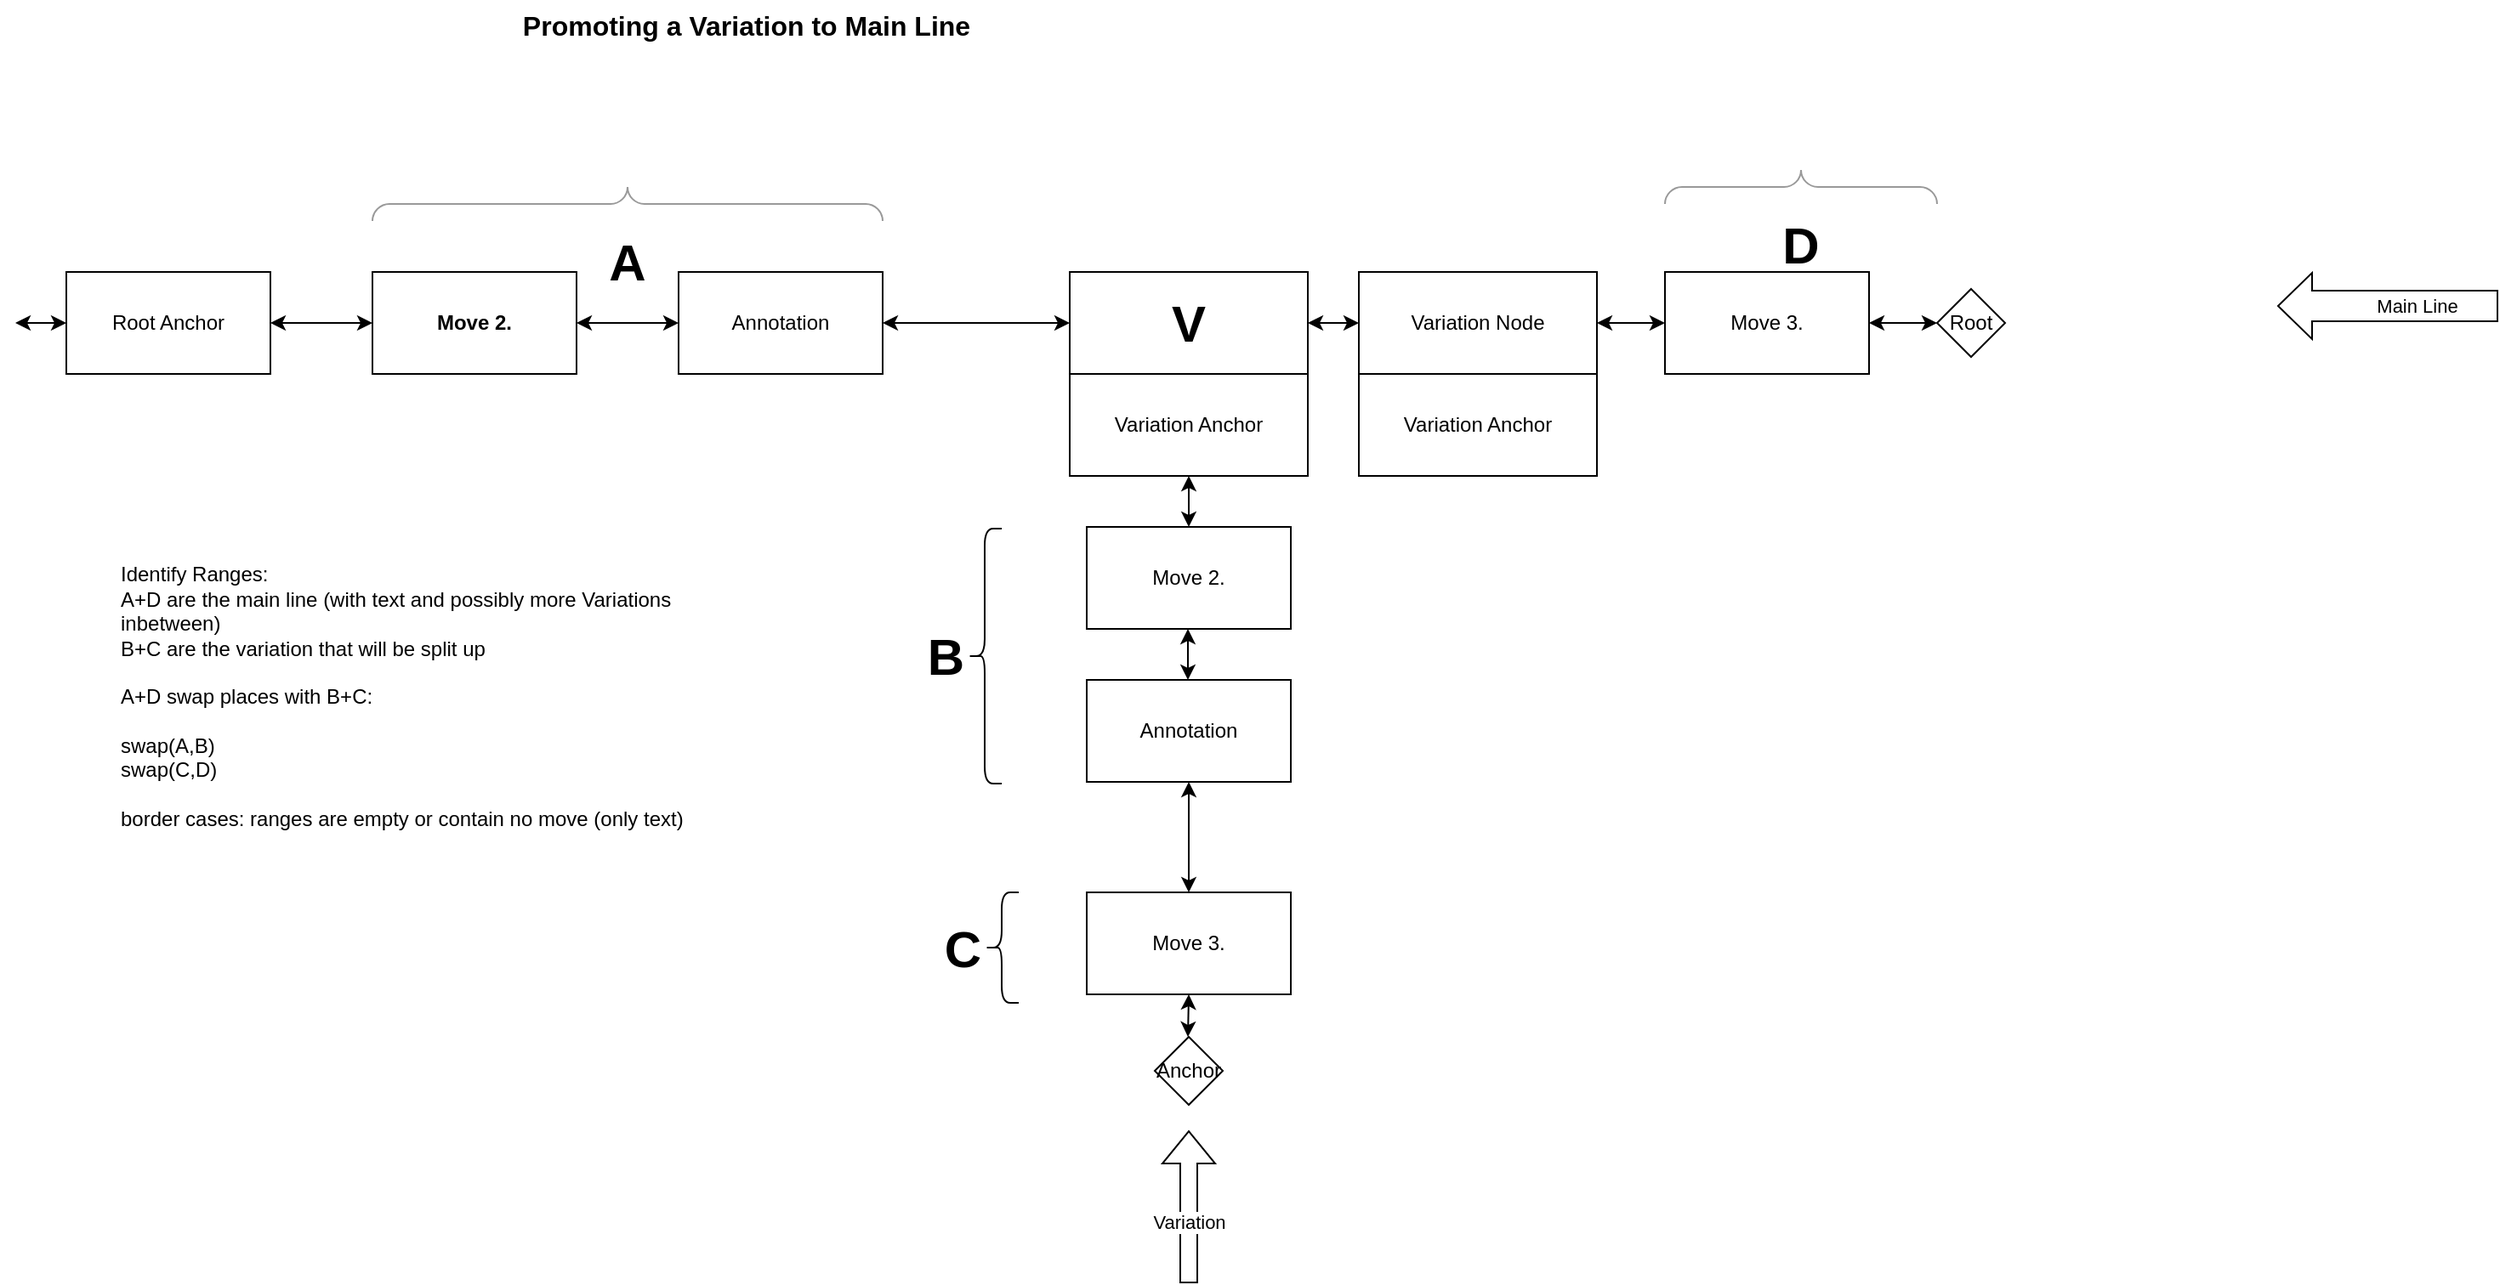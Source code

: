 <mxfile version="23.0.2" type="google">
  <diagram name="Seite-1" id="xy_HVixxUG6JfSMXjo8b">
    <mxGraphModel grid="1" page="1" gridSize="10" guides="1" tooltips="1" connect="1" arrows="1" fold="1" pageScale="1" pageWidth="827" pageHeight="1169" math="0" shadow="0">
      <root>
        <mxCell id="0" />
        <mxCell id="1" parent="0" />
        <mxCell id="PZGqk5hzGHYIfOMCjmDK-1" value="Root Anchor" style="rounded=0;whiteSpace=wrap;html=1;" vertex="1" parent="1">
          <mxGeometry x="40" y="80" width="120" height="60" as="geometry" />
        </mxCell>
        <mxCell id="PZGqk5hzGHYIfOMCjmDK-4" value="Annotation" style="rounded=0;whiteSpace=wrap;html=1;" vertex="1" parent="1">
          <mxGeometry x="400" y="80" width="120" height="60" as="geometry" />
        </mxCell>
        <mxCell id="PZGqk5hzGHYIfOMCjmDK-5" value="&lt;b&gt;Move 2.&lt;/b&gt;" style="rounded=0;whiteSpace=wrap;html=1;" vertex="1" parent="1">
          <mxGeometry x="220" y="80" width="120" height="60" as="geometry" />
        </mxCell>
        <mxCell id="PZGqk5hzGHYIfOMCjmDK-6" value="" style="endArrow=classic;startArrow=classic;html=1;rounded=0;" edge="1" parent="1" source="PZGqk5hzGHYIfOMCjmDK-1">
          <mxGeometry width="50" height="50" relative="1" as="geometry">
            <mxPoint x="160" y="160" as="sourcePoint" />
            <mxPoint x="220" y="110" as="targetPoint" />
          </mxGeometry>
        </mxCell>
        <mxCell id="PZGqk5hzGHYIfOMCjmDK-10" value="" style="endArrow=classic;startArrow=classic;html=1;rounded=0;" edge="1" parent="1" source="PZGqk5hzGHYIfOMCjmDK-5">
          <mxGeometry width="50" height="50" relative="1" as="geometry">
            <mxPoint x="510" y="110" as="sourcePoint" />
            <mxPoint x="400" y="110" as="targetPoint" />
          </mxGeometry>
        </mxCell>
        <mxCell id="PZGqk5hzGHYIfOMCjmDK-14" value="Move 3." style="rounded=0;whiteSpace=wrap;html=1;" vertex="1" parent="1">
          <mxGeometry x="980" y="80" width="120" height="60" as="geometry" />
        </mxCell>
        <mxCell id="PZGqk5hzGHYIfOMCjmDK-18" value="" style="endArrow=classic;startArrow=classic;html=1;rounded=0;entryX=0;entryY=0.5;entryDx=0;entryDy=0;exitX=1;exitY=0.5;exitDx=0;exitDy=0;" edge="1" parent="1" source="Xhl2oQds6ium_8sv50U5-20" target="PZGqk5hzGHYIfOMCjmDK-14">
          <mxGeometry width="50" height="50" relative="1" as="geometry">
            <mxPoint x="920" y="110" as="sourcePoint" />
            <mxPoint x="840" y="300" as="targetPoint" />
          </mxGeometry>
        </mxCell>
        <mxCell id="PZGqk5hzGHYIfOMCjmDK-22" value="Root" style="rhombus;whiteSpace=wrap;html=1;" vertex="1" parent="1">
          <mxGeometry x="1140" y="90" width="40" height="40" as="geometry" />
        </mxCell>
        <mxCell id="PZGqk5hzGHYIfOMCjmDK-49" value="Promoting a Variation to Main Line" style="text;html=1;strokeColor=none;fillColor=none;align=center;verticalAlign=middle;whiteSpace=wrap;rounded=0;fontStyle=1;fontSize=16;" vertex="1" parent="1">
          <mxGeometry x="280" y="-80" width="320" height="30" as="geometry" />
        </mxCell>
        <mxCell id="PZGqk5hzGHYIfOMCjmDK-50" value="Identify Ranges:&lt;br&gt;A+D are the main line (with text and possibly more Variations inbetween)&lt;br&gt;B+C are the variation that will be split up&lt;br&gt;&lt;br&gt;A+D swap places with B+C:&lt;br&gt;&lt;br&gt;swap(A,B)&lt;br&gt;swap(C,D)&lt;br&gt;&lt;br&gt;border cases: ranges are empty or contain no move (only text)" style="text;html=1;strokeColor=none;fillColor=none;align=left;verticalAlign=middle;whiteSpace=wrap;rounded=0;" vertex="1" parent="1">
          <mxGeometry x="70" y="220" width="380" height="220" as="geometry" />
        </mxCell>
        <mxCell id="Xhl2oQds6ium_8sv50U5-3" value="" style="shape=flexArrow;endArrow=classic;html=1;rounded=0;strokeWidth=1;width=18;endSize=6.33;" edge="1" parent="1">
          <mxGeometry width="50" height="50" relative="1" as="geometry">
            <mxPoint x="1470" y="100" as="sourcePoint" />
            <mxPoint x="1340" y="100" as="targetPoint" />
          </mxGeometry>
        </mxCell>
        <mxCell id="Xhl2oQds6ium_8sv50U5-4" value="Main Line" style="edgeLabel;html=1;align=center;verticalAlign=middle;resizable=0;points=[];" connectable="0" vertex="1" parent="Xhl2oQds6ium_8sv50U5-3">
          <mxGeometry x="-0.262" relative="1" as="geometry">
            <mxPoint as="offset" />
          </mxGeometry>
        </mxCell>
        <mxCell id="Xhl2oQds6ium_8sv50U5-5" value="&lt;font style=&quot;font-size: 30px;&quot;&gt;&lt;b&gt;V&lt;/b&gt;&lt;/font&gt;" style="rounded=0;whiteSpace=wrap;html=1;" vertex="1" parent="1">
          <mxGeometry x="630" y="80" width="140" height="60" as="geometry" />
        </mxCell>
        <mxCell id="Xhl2oQds6ium_8sv50U5-6" value="Variation Anchor" style="rounded=0;whiteSpace=wrap;html=1;" vertex="1" parent="1">
          <mxGeometry x="630" y="140" width="140" height="60" as="geometry" />
        </mxCell>
        <mxCell id="Xhl2oQds6ium_8sv50U5-7" value="Move 2." style="rounded=0;whiteSpace=wrap;html=1;" vertex="1" parent="1">
          <mxGeometry x="640" y="230" width="120" height="60" as="geometry" />
        </mxCell>
        <mxCell id="Xhl2oQds6ium_8sv50U5-8" value="Move 3." style="rounded=0;whiteSpace=wrap;html=1;" vertex="1" parent="1">
          <mxGeometry x="640" y="445" width="120" height="60" as="geometry" />
        </mxCell>
        <mxCell id="Xhl2oQds6ium_8sv50U5-9" value="Anchor" style="rhombus;whiteSpace=wrap;html=1;" vertex="1" parent="1">
          <mxGeometry x="680" y="530" width="40" height="40" as="geometry" />
        </mxCell>
        <mxCell id="Xhl2oQds6ium_8sv50U5-11" value="" style="endArrow=classic;startArrow=classic;html=1;rounded=0;exitX=0.5;exitY=0;exitDx=0;exitDy=0;entryX=0.5;entryY=1;entryDx=0;entryDy=0;" edge="1" parent="1" source="Xhl2oQds6ium_8sv50U5-7" target="Xhl2oQds6ium_8sv50U5-6">
          <mxGeometry width="50" height="50" relative="1" as="geometry">
            <mxPoint x="920" y="350" as="sourcePoint" />
            <mxPoint x="970" y="300" as="targetPoint" />
          </mxGeometry>
        </mxCell>
        <mxCell id="Xhl2oQds6ium_8sv50U5-14" value="" style="endArrow=classic;startArrow=classic;html=1;rounded=0;exitX=0.5;exitY=0;exitDx=0;exitDy=0;entryX=0.5;entryY=1;entryDx=0;entryDy=0;" edge="1" parent="1">
          <mxGeometry width="50" height="50" relative="1" as="geometry">
            <mxPoint x="699.5" y="320" as="sourcePoint" />
            <mxPoint x="699.5" y="290" as="targetPoint" />
          </mxGeometry>
        </mxCell>
        <mxCell id="Xhl2oQds6ium_8sv50U5-17" value="" style="endArrow=classic;startArrow=classic;html=1;rounded=0;exitX=0.5;exitY=0;exitDx=0;exitDy=0;entryX=0.5;entryY=1;entryDx=0;entryDy=0;" edge="1" parent="1" target="Xhl2oQds6ium_8sv50U5-8">
          <mxGeometry width="50" height="50" relative="1" as="geometry">
            <mxPoint x="699.5" y="530" as="sourcePoint" />
            <mxPoint x="700" y="515" as="targetPoint" />
          </mxGeometry>
        </mxCell>
        <mxCell id="Xhl2oQds6ium_8sv50U5-18" value="" style="shape=flexArrow;endArrow=classic;html=1;rounded=0;" edge="1" parent="1">
          <mxGeometry width="50" height="50" relative="1" as="geometry">
            <mxPoint x="700" y="675" as="sourcePoint" />
            <mxPoint x="700" y="585" as="targetPoint" />
          </mxGeometry>
        </mxCell>
        <mxCell id="Xhl2oQds6ium_8sv50U5-19" value="Variation" style="edgeLabel;html=1;align=center;verticalAlign=middle;resizable=0;points=[];" connectable="0" vertex="1" parent="Xhl2oQds6ium_8sv50U5-18">
          <mxGeometry x="-0.2" y="-4" relative="1" as="geometry">
            <mxPoint x="-4" as="offset" />
          </mxGeometry>
        </mxCell>
        <mxCell id="Xhl2oQds6ium_8sv50U5-20" value="Variation Node" style="rounded=0;whiteSpace=wrap;html=1;" vertex="1" parent="1">
          <mxGeometry x="800" y="80" width="140" height="60" as="geometry" />
        </mxCell>
        <mxCell id="Xhl2oQds6ium_8sv50U5-21" value="Variation Anchor" style="rounded=0;whiteSpace=wrap;html=1;" vertex="1" parent="1">
          <mxGeometry x="800" y="140" width="140" height="60" as="geometry" />
        </mxCell>
        <mxCell id="Xhl2oQds6ium_8sv50U5-23" value="" style="edgeStyle=orthogonalEdgeStyle;rounded=0;orthogonalLoop=1;jettySize=auto;html=1;" edge="1" parent="1">
          <mxGeometry relative="1" as="geometry">
            <mxPoint x="470" y="430" as="targetPoint" />
          </mxGeometry>
        </mxCell>
        <mxCell id="Xhl2oQds6ium_8sv50U5-24" value="" style="edgeStyle=orthogonalEdgeStyle;rounded=0;orthogonalLoop=1;jettySize=auto;html=1;" edge="1" parent="1">
          <mxGeometry relative="1" as="geometry">
            <mxPoint x="470" y="430" as="targetPoint" />
          </mxGeometry>
        </mxCell>
        <mxCell id="Xhl2oQds6ium_8sv50U5-27" value="" style="endArrow=classic;startArrow=classic;html=1;rounded=0;entryX=0;entryY=0.5;entryDx=0;entryDy=0;" edge="1" parent="1" target="Xhl2oQds6ium_8sv50U5-20">
          <mxGeometry width="50" height="50" relative="1" as="geometry">
            <mxPoint x="770" y="110" as="sourcePoint" />
            <mxPoint x="1140" y="300" as="targetPoint" />
          </mxGeometry>
        </mxCell>
        <mxCell id="zQXJqpaQwCjpdeCAosOg-2" value="" style="endArrow=classic;startArrow=classic;html=1;rounded=0;exitX=1;exitY=0.5;exitDx=0;exitDy=0;" edge="1" parent="1" source="PZGqk5hzGHYIfOMCjmDK-14">
          <mxGeometry width="50" height="50" relative="1" as="geometry">
            <mxPoint x="1090" y="160" as="sourcePoint" />
            <mxPoint x="1140" y="110" as="targetPoint" />
          </mxGeometry>
        </mxCell>
        <mxCell id="zQXJqpaQwCjpdeCAosOg-3" value="" style="endArrow=classic;startArrow=classic;html=1;rounded=0;entryX=0;entryY=0.5;entryDx=0;entryDy=0;" edge="1" parent="1" target="PZGqk5hzGHYIfOMCjmDK-1">
          <mxGeometry width="50" height="50" relative="1" as="geometry">
            <mxPoint x="10" y="110" as="sourcePoint" />
            <mxPoint x="70" y="20" as="targetPoint" />
          </mxGeometry>
        </mxCell>
        <mxCell id="UqJFPrgbs51TcyFQ2qiO-4" value="" style="endArrow=classic;startArrow=classic;html=1;rounded=0;edgeStyle=orthogonalEdgeStyle;entryX=1;entryY=0.5;entryDx=0;entryDy=0;exitX=0;exitY=0.5;exitDx=0;exitDy=0;" edge="1" parent="1" source="Xhl2oQds6ium_8sv50U5-5" target="PZGqk5hzGHYIfOMCjmDK-4">
          <mxGeometry width="100" height="100" relative="1" as="geometry">
            <mxPoint x="60" y="290" as="sourcePoint" />
            <mxPoint x="160" y="190" as="targetPoint" />
          </mxGeometry>
        </mxCell>
        <mxCell id="UqJFPrgbs51TcyFQ2qiO-5" value="Annotation" style="rounded=0;whiteSpace=wrap;html=1;" vertex="1" parent="1">
          <mxGeometry x="640" y="320" width="120" height="60" as="geometry" />
        </mxCell>
        <mxCell id="UqJFPrgbs51TcyFQ2qiO-6" value="" style="endArrow=classic;startArrow=classic;html=1;rounded=0;exitX=0.5;exitY=0;exitDx=0;exitDy=0;entryX=0.5;entryY=1;entryDx=0;entryDy=0;" edge="1" parent="1" source="Xhl2oQds6ium_8sv50U5-8" target="UqJFPrgbs51TcyFQ2qiO-5">
          <mxGeometry width="50" height="50" relative="1" as="geometry">
            <mxPoint x="870" y="420" as="sourcePoint" />
            <mxPoint x="920" y="370" as="targetPoint" />
          </mxGeometry>
        </mxCell>
        <mxCell id="UqJFPrgbs51TcyFQ2qiO-8" value="B" style="shape=curlyBracket;whiteSpace=wrap;html=1;rounded=1;labelPosition=left;verticalLabelPosition=middle;align=right;verticalAlign=middle;size=0.5;fontSize=30;fontStyle=1" vertex="1" parent="1">
          <mxGeometry x="570" y="231" width="20" height="150" as="geometry" />
        </mxCell>
        <mxCell id="UqJFPrgbs51TcyFQ2qiO-12" value="C" style="shape=curlyBracket;whiteSpace=wrap;html=1;rounded=1;labelPosition=left;verticalLabelPosition=middle;align=right;verticalAlign=middle;size=0.5;fontSize=30;fontStyle=1" vertex="1" parent="1">
          <mxGeometry x="580" y="445" width="20" height="65" as="geometry" />
        </mxCell>
        <mxCell id="UqJFPrgbs51TcyFQ2qiO-15" value="&lt;font style=&quot;font-size: 30px;&quot;&gt;&lt;b&gt;A&lt;/b&gt;&lt;/font&gt;" style="verticalLabelPosition=bottom;shadow=0;dashed=0;align=center;html=1;verticalAlign=top;strokeWidth=1;shape=mxgraph.mockup.markup.curlyBrace;whiteSpace=wrap;strokeColor=#999999;" vertex="1" parent="1">
          <mxGeometry x="220" y="30" width="300" height="20" as="geometry" />
        </mxCell>
        <mxCell id="UqJFPrgbs51TcyFQ2qiO-21" value="&lt;font style=&quot;font-size: 30px;&quot;&gt;&lt;b&gt;D&lt;/b&gt;&lt;/font&gt;" style="verticalLabelPosition=bottom;shadow=0;dashed=0;align=center;html=1;verticalAlign=top;strokeWidth=1;shape=mxgraph.mockup.markup.curlyBrace;whiteSpace=wrap;strokeColor=#999999;" vertex="1" parent="1">
          <mxGeometry x="980" y="20" width="160" height="20" as="geometry" />
        </mxCell>
      </root>
    </mxGraphModel>
  </diagram>
</mxfile>
